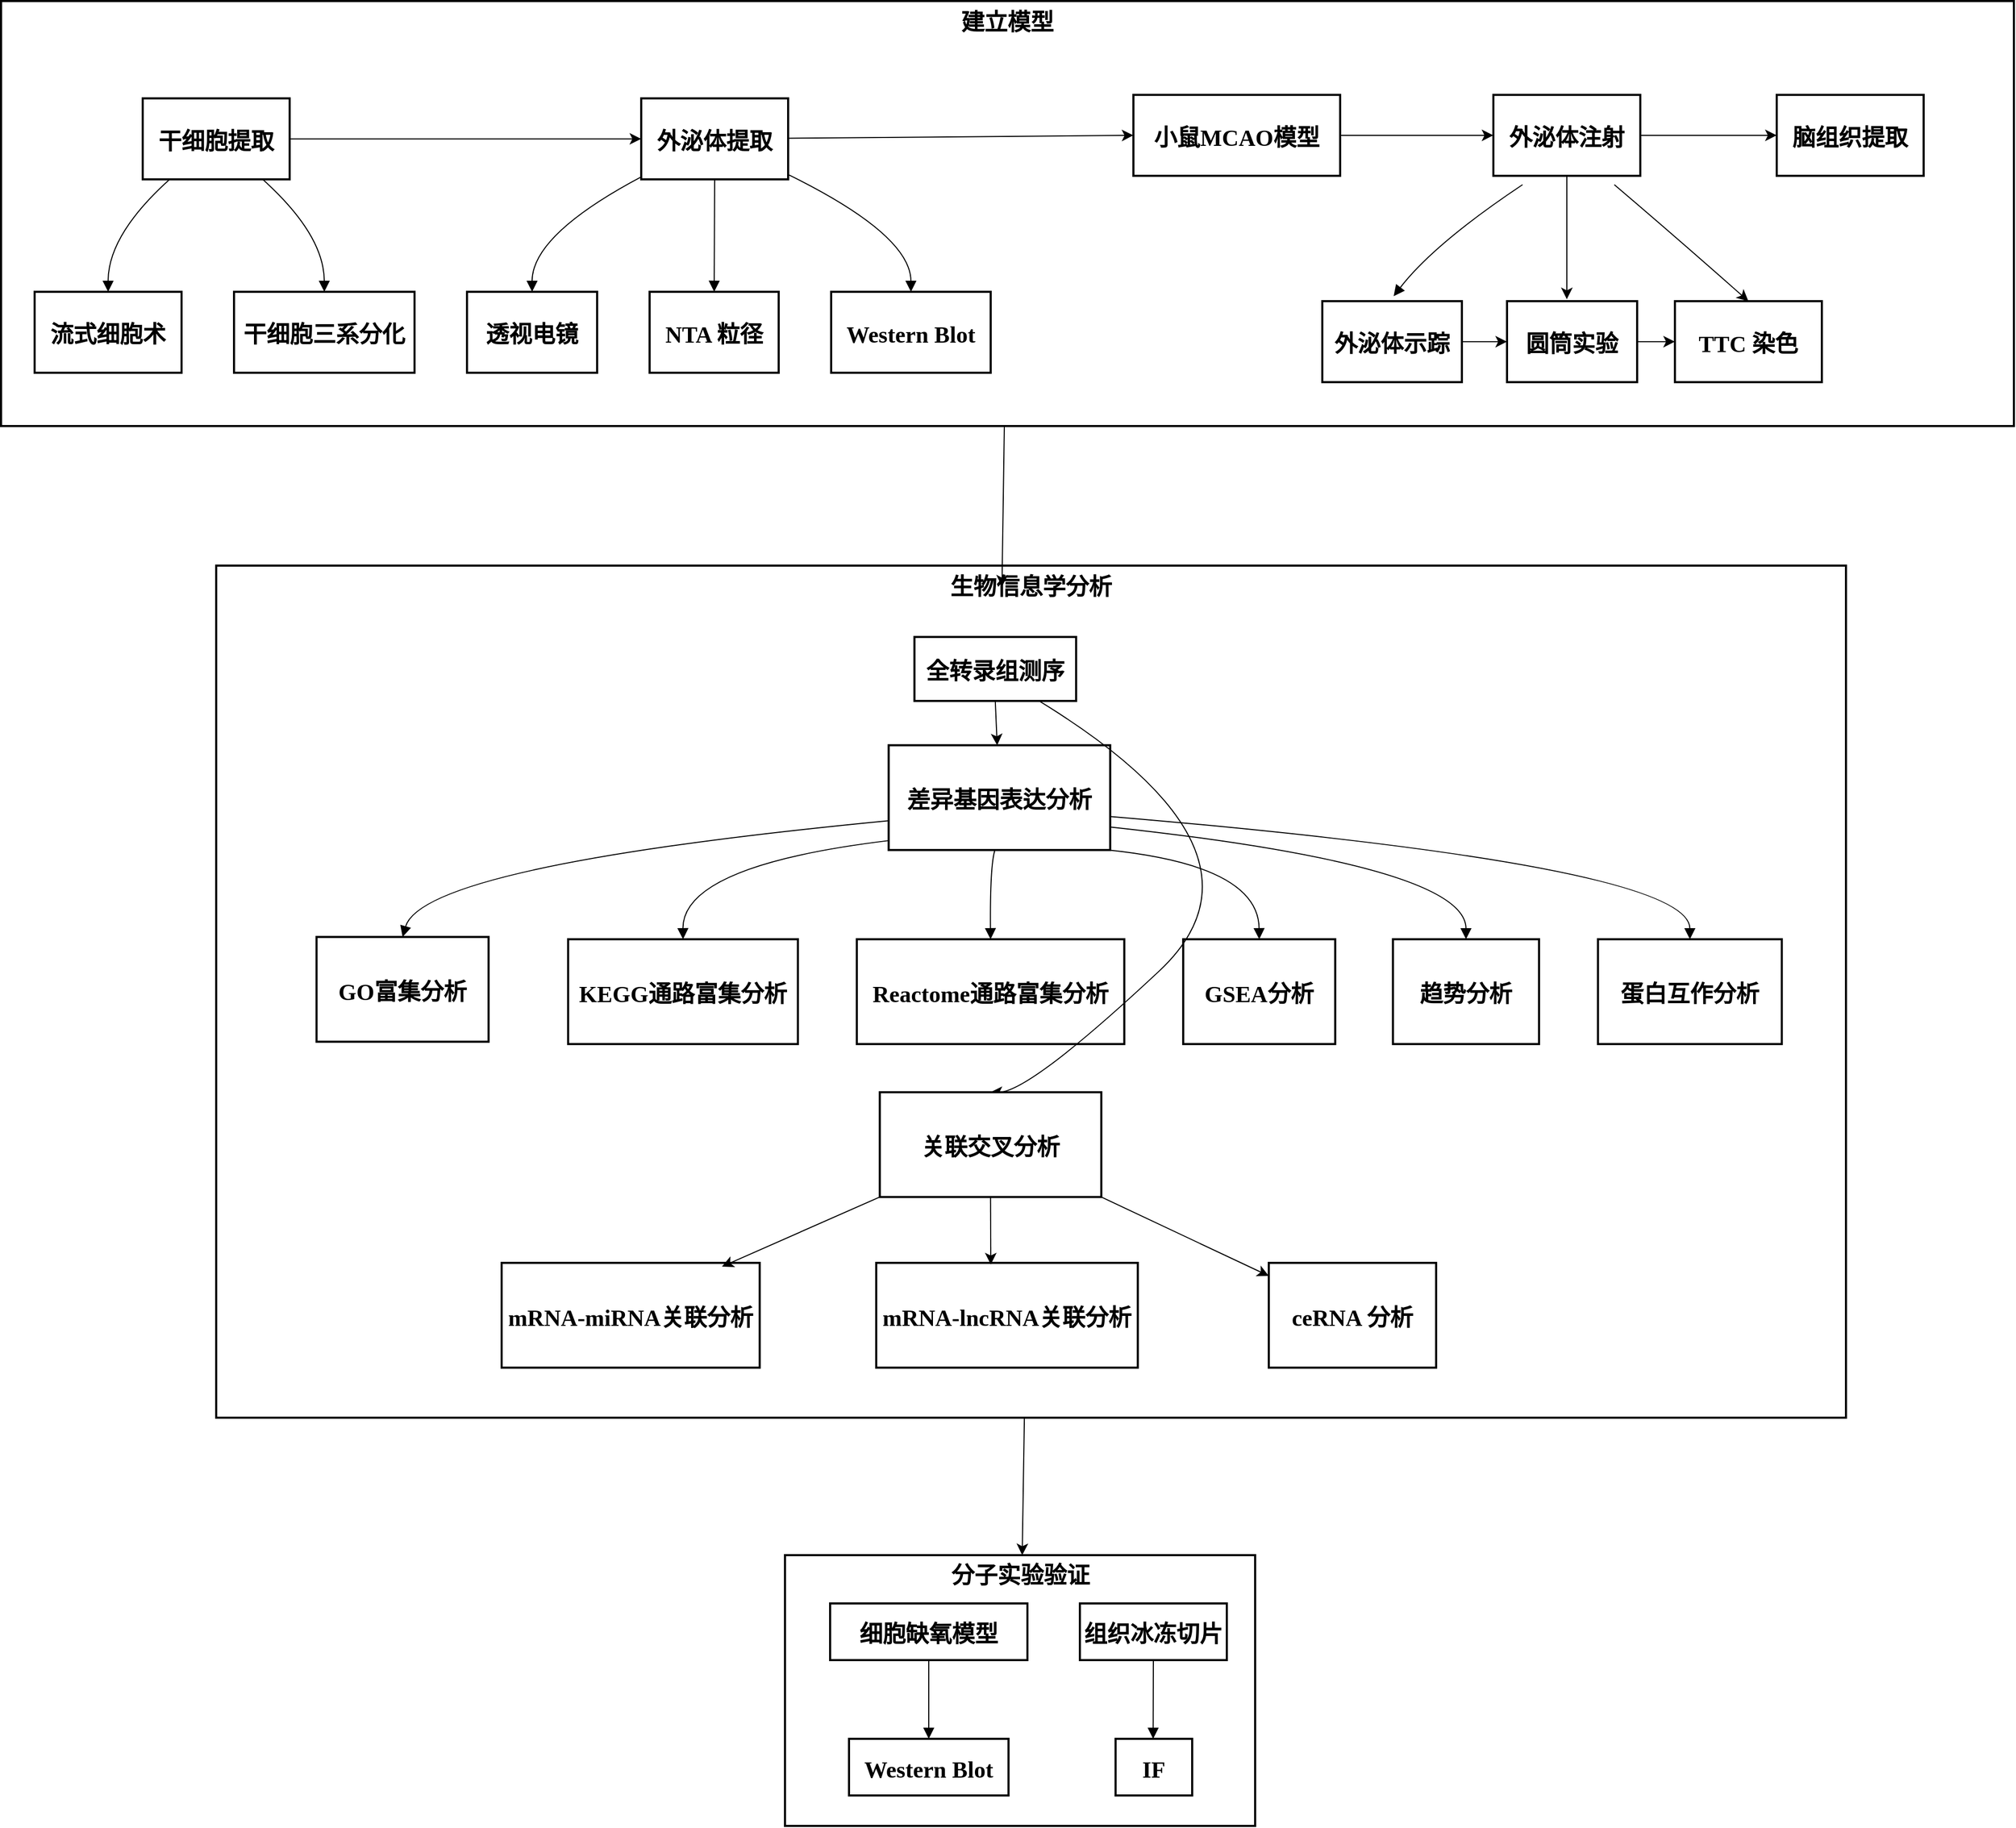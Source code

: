 <mxfile version="26.1.1">
  <diagram id="wTnwUwjs5IdWqpB2WhK5" name="Page-2">
    <mxGraphModel dx="3600" dy="1683" grid="0" gridSize="10" guides="1" tooltips="1" connect="1" arrows="1" fold="1" page="0" pageScale="1" pageWidth="850" pageHeight="1100" math="0" shadow="0">
      <root>
        <mxCell id="0" />
        <mxCell id="1" parent="0" />
        <mxCell id="EZirm6SpU27K8gTGV7a1-26" value="分子实验验证" style="strokeWidth=2;verticalAlign=top;fontFamily=Times New Roman;fontStyle=1;fontSize=22;html=1;" parent="1" vertex="1">
          <mxGeometry x="652" y="2018" width="448" height="258" as="geometry" />
        </mxCell>
        <mxCell id="EZirm6SpU27K8gTGV7a1-27" value="细胞缺氧模型" style="strokeWidth=2;fontFamily=Times New Roman;fontStyle=1;fontSize=22;" parent="EZirm6SpU27K8gTGV7a1-26" vertex="1">
          <mxGeometry x="43" y="46" width="188" height="54" as="geometry" />
        </mxCell>
        <mxCell id="EZirm6SpU27K8gTGV7a1-28" value="Western Blot" style="strokeWidth=2;fontFamily=Times New Roman;fontStyle=1;fontSize=22;" parent="EZirm6SpU27K8gTGV7a1-26" vertex="1">
          <mxGeometry x="61" y="175" width="152" height="54" as="geometry" />
        </mxCell>
        <mxCell id="EZirm6SpU27K8gTGV7a1-29" value="组织冰冻切片" style="strokeWidth=2;fontFamily=Times New Roman;fontStyle=1;fontSize=22;" parent="EZirm6SpU27K8gTGV7a1-26" vertex="1">
          <mxGeometry x="281" y="46" width="140" height="54" as="geometry" />
        </mxCell>
        <mxCell id="EZirm6SpU27K8gTGV7a1-30" value="IF" style="strokeWidth=2;fontFamily=Times New Roman;fontStyle=1;fontSize=22;" parent="EZirm6SpU27K8gTGV7a1-26" vertex="1">
          <mxGeometry x="315" y="175" width="73" height="54" as="geometry" />
        </mxCell>
        <mxCell id="EZirm6SpU27K8gTGV7a1-31" value="" style="curved=1;startArrow=none;endArrow=block;exitX=0.5;exitY=0.99;entryX=0.5;entryY=-0.01;rounded=0;fontSize=22;startSize=8;endSize=8;fontFamily=Times New Roman;fontStyle=1" parent="EZirm6SpU27K8gTGV7a1-26" source="EZirm6SpU27K8gTGV7a1-27" target="EZirm6SpU27K8gTGV7a1-28" edge="1">
          <mxGeometry relative="1" as="geometry">
            <Array as="points" />
          </mxGeometry>
        </mxCell>
        <mxCell id="EZirm6SpU27K8gTGV7a1-32" value="" style="curved=1;startArrow=none;endArrow=block;exitX=0.5;exitY=0.99;entryX=0.49;entryY=-0.01;rounded=0;fontSize=22;startSize=8;endSize=8;fontFamily=Times New Roman;fontStyle=1" parent="EZirm6SpU27K8gTGV7a1-26" source="EZirm6SpU27K8gTGV7a1-29" target="EZirm6SpU27K8gTGV7a1-30" edge="1">
          <mxGeometry relative="1" as="geometry">
            <Array as="points" />
          </mxGeometry>
        </mxCell>
        <mxCell id="EZirm6SpU27K8gTGV7a1-63" value="" style="group" parent="1" vertex="1" connectable="0">
          <mxGeometry x="110" y="1075" width="1553" height="812" as="geometry" />
        </mxCell>
        <mxCell id="EZirm6SpU27K8gTGV7a1-2" value="生物信息学分析" style="strokeWidth=2;verticalAlign=top;container=0;fontFamily=Times New Roman;fontStyle=1;fontSize=22;" parent="EZirm6SpU27K8gTGV7a1-63" vertex="1">
          <mxGeometry width="1553" height="812.0" as="geometry" />
        </mxCell>
        <mxCell id="EZirm6SpU27K8gTGV7a1-3" value="差异基因表达分析" style="strokeWidth=2;fontFamily=Times New Roman;fontStyle=1;fontSize=22;" parent="EZirm6SpU27K8gTGV7a1-63" vertex="1">
          <mxGeometry x="640.791" y="171.191" width="211.085" height="99.857" as="geometry" />
        </mxCell>
        <mxCell id="EZirm6SpU27K8gTGV7a1-4" value="GO富集分析" style="strokeWidth=2;fontFamily=Times New Roman;fontStyle=1;fontSize=22;" parent="EZirm6SpU27K8gTGV7a1-63" vertex="1">
          <mxGeometry x="95.637" y="353.863" width="163.928" height="99.857" as="geometry" />
        </mxCell>
        <mxCell id="EZirm6SpU27K8gTGV7a1-5" value="KEGG通路富集分析" style="strokeWidth=2;fontFamily=Times New Roman;fontStyle=1;fontSize=22;" parent="EZirm6SpU27K8gTGV7a1-63" vertex="1">
          <mxGeometry x="335.348" y="356.072" width="218.945" height="99.857" as="geometry" />
        </mxCell>
        <mxCell id="EZirm6SpU27K8gTGV7a1-6" value="Reactome通路富集分析" style="strokeWidth=2;fontFamily=Times New Roman;fontStyle=1;fontSize=22;" parent="EZirm6SpU27K8gTGV7a1-63" vertex="1">
          <mxGeometry x="610.433" y="356.072" width="254.874" height="99.857" as="geometry" />
        </mxCell>
        <mxCell id="EZirm6SpU27K8gTGV7a1-7" value="GSEA分析" style="strokeWidth=2;fontFamily=Times New Roman;fontStyle=1;fontSize=22;" parent="EZirm6SpU27K8gTGV7a1-63" vertex="1">
          <mxGeometry x="921.447" y="356.072" width="144.841" height="99.857" as="geometry" />
        </mxCell>
        <mxCell id="EZirm6SpU27K8gTGV7a1-8" value="趋势分析" style="strokeWidth=2;fontFamily=Times New Roman;fontStyle=1;fontSize=22;" parent="EZirm6SpU27K8gTGV7a1-63" vertex="1">
          <mxGeometry x="1121.304" y="356.072" width="139.227" height="99.857" as="geometry" />
        </mxCell>
        <mxCell id="EZirm6SpU27K8gTGV7a1-9" value="蛋白互作分析" style="strokeWidth=2;fontFamily=Times New Roman;fontStyle=1;fontSize=22;" parent="EZirm6SpU27K8gTGV7a1-63" vertex="1">
          <mxGeometry x="1316.67" y="356.072" width="175.156" height="99.857" as="geometry" />
        </mxCell>
        <mxCell id="EZirm6SpU27K8gTGV7a1-10" value="mRNA-miRNA关联分析" style="strokeWidth=2;fontFamily=Times New Roman;fontStyle=1;fontSize=22;" parent="EZirm6SpU27K8gTGV7a1-63" vertex="1">
          <mxGeometry x="272.002" y="664.459" width="245.892" height="99.857" as="geometry" />
        </mxCell>
        <mxCell id="EZirm6SpU27K8gTGV7a1-11" value="mRNA-lncRNA关联分析" style="strokeWidth=2;fontFamily=Times New Roman;fontStyle=1;fontSize=22;" parent="EZirm6SpU27K8gTGV7a1-63" vertex="1">
          <mxGeometry x="628.938" y="664.459" width="249.26" height="99.857" as="geometry" />
        </mxCell>
        <mxCell id="EZirm6SpU27K8gTGV7a1-12" value="ceRNA 分析" style="strokeWidth=2;fontFamily=Times New Roman;fontStyle=1;fontSize=22;" parent="EZirm6SpU27K8gTGV7a1-63" vertex="1">
          <mxGeometry x="1003.001" y="664.464" width="159.437" height="99.857" as="geometry" />
        </mxCell>
        <mxCell id="EZirm6SpU27K8gTGV7a1-13" value="" style="curved=1;startArrow=none;endArrow=block;exitX=0;exitY=0.72;entryX=0.5;entryY=-0.01;rounded=0;fontSize=22;startSize=8;endSize=8;fontFamily=Times New Roman;fontStyle=1" parent="EZirm6SpU27K8gTGV7a1-63" source="EZirm6SpU27K8gTGV7a1-3" target="EZirm6SpU27K8gTGV7a1-4" edge="1">
          <mxGeometry relative="1" as="geometry">
            <Array as="points">
              <mxPoint x="197.244" y="285.802" />
            </Array>
          </mxGeometry>
        </mxCell>
        <mxCell id="EZirm6SpU27K8gTGV7a1-14" value="" style="curved=1;startArrow=none;endArrow=block;exitX=0;exitY=0.91;entryX=0.5;entryY=-0.01;rounded=0;fontSize=22;startSize=8;endSize=8;fontFamily=Times New Roman;fontStyle=1" parent="EZirm6SpU27K8gTGV7a1-63" source="EZirm6SpU27K8gTGV7a1-3" target="EZirm6SpU27K8gTGV7a1-5" edge="1">
          <mxGeometry relative="1" as="geometry">
            <Array as="points">
              <mxPoint x="444.259" y="285.802" />
            </Array>
          </mxGeometry>
        </mxCell>
        <mxCell id="EZirm6SpU27K8gTGV7a1-15" value="" style="curved=1;startArrow=none;endArrow=block;exitX=0.48;exitY=0.99;entryX=0.5;entryY=-0.01;rounded=0;fontSize=22;startSize=8;endSize=8;fontFamily=Times New Roman;fontStyle=1" parent="EZirm6SpU27K8gTGV7a1-63" source="EZirm6SpU27K8gTGV7a1-3" target="EZirm6SpU27K8gTGV7a1-6" edge="1">
          <mxGeometry relative="1" as="geometry">
            <Array as="points">
              <mxPoint x="737.308" y="285.802" />
            </Array>
          </mxGeometry>
        </mxCell>
        <mxCell id="EZirm6SpU27K8gTGV7a1-16" value="" style="curved=1;startArrow=none;endArrow=block;exitX=0.98;exitY=0.99;entryX=0.5;entryY=-0.01;rounded=0;fontSize=22;startSize=8;endSize=8;fontFamily=Times New Roman;fontStyle=1" parent="EZirm6SpU27K8gTGV7a1-63" source="EZirm6SpU27K8gTGV7a1-3" target="EZirm6SpU27K8gTGV7a1-7" edge="1">
          <mxGeometry relative="1" as="geometry">
            <Array as="points">
              <mxPoint x="993.306" y="285.802" />
            </Array>
          </mxGeometry>
        </mxCell>
        <mxCell id="EZirm6SpU27K8gTGV7a1-17" value="" style="curved=1;startArrow=none;endArrow=block;exitX=1;exitY=0.78;entryX=0.5;entryY=-0.01;rounded=0;fontSize=22;startSize=8;endSize=8;fontFamily=Times New Roman;fontStyle=1" parent="EZirm6SpU27K8gTGV7a1-63" source="EZirm6SpU27K8gTGV7a1-3" target="EZirm6SpU27K8gTGV7a1-8" edge="1">
          <mxGeometry relative="1" as="geometry">
            <Array as="points">
              <mxPoint x="1190.917" y="285.802" />
            </Array>
          </mxGeometry>
        </mxCell>
        <mxCell id="EZirm6SpU27K8gTGV7a1-18" value="" style="curved=1;startArrow=none;endArrow=block;exitX=1;exitY=0.68;entryX=0.5;entryY=-0.01;rounded=0;fontSize=22;startSize=8;endSize=8;fontFamily=Times New Roman;fontStyle=1" parent="EZirm6SpU27K8gTGV7a1-63" source="EZirm6SpU27K8gTGV7a1-3" target="EZirm6SpU27K8gTGV7a1-9" edge="1">
          <mxGeometry relative="1" as="geometry">
            <Array as="points">
              <mxPoint x="1404.248" y="285.802" />
            </Array>
          </mxGeometry>
        </mxCell>
        <mxCell id="EZirm6SpU27K8gTGV7a1-19" style="edgeStyle=none;curved=1;rounded=0;orthogonalLoop=1;jettySize=auto;html=1;exitX=0.5;exitY=1;exitDx=0;exitDy=0;fontSize=22;startSize=8;endSize=8;fontFamily=Times New Roman;fontStyle=1" parent="EZirm6SpU27K8gTGV7a1-63" source="EZirm6SpU27K8gTGV7a1-21" target="EZirm6SpU27K8gTGV7a1-3" edge="1">
          <mxGeometry relative="1" as="geometry" />
        </mxCell>
        <mxCell id="EZirm6SpU27K8gTGV7a1-20" style="edgeStyle=none;curved=1;rounded=0;orthogonalLoop=1;jettySize=auto;html=1;exitX=0.5;exitY=1;exitDx=0;exitDy=0;fontSize=22;startSize=8;endSize=8;fontFamily=Times New Roman;fontStyle=1;entryX=0.5;entryY=0;entryDx=0;entryDy=0;" parent="EZirm6SpU27K8gTGV7a1-63" target="EZirm6SpU27K8gTGV7a1-23" edge="1">
          <mxGeometry relative="1" as="geometry">
            <Array as="points">
              <mxPoint x="1022" y="271.001" />
              <mxPoint x="775" y="501.854" />
            </Array>
            <mxPoint x="775.0" y="123.457" as="sourcePoint" />
            <mxPoint x="835.775" y="496.334" as="targetPoint" />
          </mxGeometry>
        </mxCell>
        <mxCell id="EZirm6SpU27K8gTGV7a1-21" value="全转录组测序" style="strokeWidth=2;fontFamily=Times New Roman;fontStyle=1;fontSize=22;" parent="EZirm6SpU27K8gTGV7a1-63" vertex="1">
          <mxGeometry x="665.338" y="67.988" width="154.063" height="60.979" as="geometry" />
        </mxCell>
        <mxCell id="EZirm6SpU27K8gTGV7a1-22" style="edgeStyle=none;curved=1;rounded=0;orthogonalLoop=1;jettySize=auto;html=1;exitX=1;exitY=1;exitDx=0;exitDy=0;fontSize=22;startSize=8;endSize=8;fontFamily=Times New Roman;fontStyle=1" parent="EZirm6SpU27K8gTGV7a1-63" source="EZirm6SpU27K8gTGV7a1-23" target="EZirm6SpU27K8gTGV7a1-12" edge="1">
          <mxGeometry relative="1" as="geometry" />
        </mxCell>
        <mxCell id="EZirm6SpU27K8gTGV7a1-23" value="关联交叉分析" style="strokeWidth=2;fontFamily=Times New Roman;fontStyle=1;fontSize=22;" parent="EZirm6SpU27K8gTGV7a1-63" vertex="1">
          <mxGeometry x="632.328" y="501.844" width="211.085" height="99.857" as="geometry" />
        </mxCell>
        <mxCell id="EZirm6SpU27K8gTGV7a1-24" style="edgeStyle=none;curved=1;rounded=0;orthogonalLoop=1;jettySize=auto;html=1;exitX=0.5;exitY=1;exitDx=0;exitDy=0;entryX=0.438;entryY=0.015;entryDx=0;entryDy=0;entryPerimeter=0;fontSize=22;startSize=8;endSize=8;fontFamily=Times New Roman;fontStyle=1" parent="EZirm6SpU27K8gTGV7a1-63" source="EZirm6SpU27K8gTGV7a1-23" target="EZirm6SpU27K8gTGV7a1-11" edge="1">
          <mxGeometry relative="1" as="geometry" />
        </mxCell>
        <mxCell id="EZirm6SpU27K8gTGV7a1-25" style="edgeStyle=none;curved=1;rounded=0;orthogonalLoop=1;jettySize=auto;html=1;exitX=0;exitY=1;exitDx=0;exitDy=0;entryX=0.854;entryY=0.035;entryDx=0;entryDy=0;entryPerimeter=0;fontSize=22;startSize=8;endSize=8;fontFamily=Times New Roman;fontStyle=1" parent="EZirm6SpU27K8gTGV7a1-63" source="EZirm6SpU27K8gTGV7a1-23" target="EZirm6SpU27K8gTGV7a1-10" edge="1">
          <mxGeometry relative="1" as="geometry" />
        </mxCell>
        <mxCell id="EZirm6SpU27K8gTGV7a1-65" style="edgeStyle=none;curved=1;rounded=0;orthogonalLoop=1;jettySize=auto;html=1;fontSize=12;startSize=8;endSize=8;" parent="1" source="EZirm6SpU27K8gTGV7a1-2" target="EZirm6SpU27K8gTGV7a1-26" edge="1">
          <mxGeometry relative="1" as="geometry" />
        </mxCell>
        <mxCell id="EZirm6SpU27K8gTGV7a1-64" style="edgeStyle=none;curved=1;rounded=0;orthogonalLoop=1;jettySize=auto;html=1;fontSize=12;startSize=8;endSize=8;" parent="1" source="EZirm6SpU27K8gTGV7a1-33" edge="1">
          <mxGeometry relative="1" as="geometry">
            <mxPoint x="858.75" y="1095" as="targetPoint" />
          </mxGeometry>
        </mxCell>
        <mxCell id="EZirm6SpU27K8gTGV7a1-33" value="建立模型" style="strokeWidth=2;verticalAlign=top;fontFamily=Times New Roman;fontStyle=1;fontSize=22;container=0;" parent="1" vertex="1">
          <mxGeometry x="-95" y="537" width="1918" height="405" as="geometry" />
        </mxCell>
        <mxCell id="EZirm6SpU27K8gTGV7a1-56" style="edgeStyle=none;curved=1;rounded=0;orthogonalLoop=1;jettySize=auto;html=1;entryX=0;entryY=0.5;entryDx=0;entryDy=0;fontSize=12;startSize=8;endSize=8;" parent="1" source="EZirm6SpU27K8gTGV7a1-34" target="EZirm6SpU27K8gTGV7a1-37" edge="1">
          <mxGeometry relative="1" as="geometry" />
        </mxCell>
        <mxCell id="EZirm6SpU27K8gTGV7a1-34" value="干细胞提取" style="strokeWidth=2;fontFamily=Times New Roman;fontStyle=1;fontSize=22;" parent="1" vertex="1">
          <mxGeometry x="40" y="629.734" width="140" height="77.166" as="geometry" />
        </mxCell>
        <mxCell id="EZirm6SpU27K8gTGV7a1-35" value="流式细胞术" style="strokeWidth=2;fontFamily=Times New Roman;fontStyle=1;fontSize=22;" parent="1" vertex="1">
          <mxGeometry x="-63" y="814.076" width="140" height="77.166" as="geometry" />
        </mxCell>
        <mxCell id="EZirm6SpU27K8gTGV7a1-36" value="干细胞三系分化" style="strokeWidth=2;fontFamily=Times New Roman;fontStyle=1;fontSize=22;" parent="1" vertex="1">
          <mxGeometry x="127" y="814.076" width="172" height="77.166" as="geometry" />
        </mxCell>
        <mxCell id="EZirm6SpU27K8gTGV7a1-57" style="edgeStyle=none;curved=1;rounded=0;orthogonalLoop=1;jettySize=auto;html=1;entryX=0;entryY=0.5;entryDx=0;entryDy=0;fontSize=12;startSize=8;endSize=8;" parent="1" source="EZirm6SpU27K8gTGV7a1-37" target="EZirm6SpU27K8gTGV7a1-43" edge="1">
          <mxGeometry relative="1" as="geometry" />
        </mxCell>
        <mxCell id="EZirm6SpU27K8gTGV7a1-37" value="外泌体提取" style="strokeWidth=2;fontFamily=Times New Roman;fontStyle=1;fontSize=22;" parent="1" vertex="1">
          <mxGeometry x="515" y="629.734" width="140" height="77.166" as="geometry" />
        </mxCell>
        <mxCell id="EZirm6SpU27K8gTGV7a1-38" value="透视电镜" style="strokeWidth=2;fontFamily=Times New Roman;fontStyle=1;fontSize=22;" parent="1" vertex="1">
          <mxGeometry x="349" y="814.076" width="124" height="77.166" as="geometry" />
        </mxCell>
        <mxCell id="EZirm6SpU27K8gTGV7a1-39" value="NTA 粒径" style="strokeWidth=2;fontFamily=Times New Roman;fontStyle=1;fontSize=22;" parent="1" vertex="1">
          <mxGeometry x="523" y="814.076" width="123" height="77.166" as="geometry" />
        </mxCell>
        <mxCell id="EZirm6SpU27K8gTGV7a1-40" value="Western Blot" style="strokeWidth=2;fontFamily=Times New Roman;fontStyle=1;fontSize=22;" parent="1" vertex="1">
          <mxGeometry x="696" y="814.076" width="152" height="77.166" as="geometry" />
        </mxCell>
        <mxCell id="EZirm6SpU27K8gTGV7a1-55" style="edgeStyle=none;curved=1;rounded=0;orthogonalLoop=1;jettySize=auto;html=1;exitX=0.75;exitY=1;exitDx=0;exitDy=0;entryX=0.5;entryY=0;entryDx=0;entryDy=0;fontSize=12;startSize=8;endSize=8;" parent="1" target="EZirm6SpU27K8gTGV7a1-52" edge="1">
          <mxGeometry relative="1" as="geometry">
            <mxPoint x="1442.25" y="712.004" as="sourcePoint" />
            <Array as="points">
              <mxPoint x="1500.5" y="761.509" />
            </Array>
          </mxGeometry>
        </mxCell>
        <mxCell id="EZirm6SpU27K8gTGV7a1-58" style="edgeStyle=none;curved=1;rounded=0;orthogonalLoop=1;jettySize=auto;html=1;entryX=0;entryY=0.5;entryDx=0;entryDy=0;fontSize=12;startSize=8;endSize=8;" parent="1" source="EZirm6SpU27K8gTGV7a1-43" target="EZirm6SpU27K8gTGV7a1-45" edge="1">
          <mxGeometry relative="1" as="geometry" />
        </mxCell>
        <mxCell id="EZirm6SpU27K8gTGV7a1-43" value="小鼠MCAO模型" style="strokeWidth=2;fontFamily=Times New Roman;fontStyle=1;fontSize=22;" parent="1" vertex="1">
          <mxGeometry x="984" y="626.397" width="197" height="77.166" as="geometry" />
        </mxCell>
        <mxCell id="EZirm6SpU27K8gTGV7a1-46" value="" style="curved=1;startArrow=none;endArrow=block;exitX=0.19;exitY=0.99;entryX=0.5;entryY=-0.01;rounded=0;fontSize=22;startSize=8;endSize=8;fontFamily=Times New Roman;fontStyle=1" parent="1" source="EZirm6SpU27K8gTGV7a1-34" target="EZirm6SpU27K8gTGV7a1-35" edge="1">
          <mxGeometry relative="1" as="geometry">
            <Array as="points">
              <mxPoint x="7" y="759.774" />
            </Array>
          </mxGeometry>
        </mxCell>
        <mxCell id="EZirm6SpU27K8gTGV7a1-47" value="" style="curved=1;startArrow=none;endArrow=block;exitX=0.81;exitY=0.99;entryX=0.5;entryY=-0.01;rounded=0;fontSize=22;startSize=8;endSize=8;fontFamily=Times New Roman;fontStyle=1" parent="1" source="EZirm6SpU27K8gTGV7a1-34" target="EZirm6SpU27K8gTGV7a1-36" edge="1">
          <mxGeometry relative="1" as="geometry">
            <Array as="points">
              <mxPoint x="213" y="759.774" />
            </Array>
          </mxGeometry>
        </mxCell>
        <mxCell id="EZirm6SpU27K8gTGV7a1-48" value="" style="curved=1;startArrow=none;endArrow=block;exitX=0;exitY=0.97;entryX=0.5;entryY=-0.01;rounded=0;fontSize=22;startSize=8;endSize=8;fontFamily=Times New Roman;fontStyle=1" parent="1" source="EZirm6SpU27K8gTGV7a1-37" target="EZirm6SpU27K8gTGV7a1-38" edge="1">
          <mxGeometry relative="1" as="geometry">
            <Array as="points">
              <mxPoint x="411" y="759.774" />
            </Array>
          </mxGeometry>
        </mxCell>
        <mxCell id="EZirm6SpU27K8gTGV7a1-49" value="" style="curved=1;startArrow=none;endArrow=block;exitX=0.5;exitY=0.99;entryX=0.5;entryY=-0.01;rounded=0;fontSize=22;startSize=8;endSize=8;fontFamily=Times New Roman;fontStyle=1" parent="1" source="EZirm6SpU27K8gTGV7a1-37" target="EZirm6SpU27K8gTGV7a1-39" edge="1">
          <mxGeometry relative="1" as="geometry">
            <Array as="points" />
          </mxGeometry>
        </mxCell>
        <mxCell id="EZirm6SpU27K8gTGV7a1-50" value="" style="curved=1;startArrow=none;endArrow=block;exitX=1;exitY=0.94;entryX=0.5;entryY=-0.01;rounded=0;fontSize=22;startSize=8;endSize=8;fontFamily=Times New Roman;fontStyle=1" parent="1" source="EZirm6SpU27K8gTGV7a1-37" target="EZirm6SpU27K8gTGV7a1-40" edge="1">
          <mxGeometry relative="1" as="geometry">
            <Array as="points">
              <mxPoint x="772" y="759.774" />
            </Array>
          </mxGeometry>
        </mxCell>
        <mxCell id="EZirm6SpU27K8gTGV7a1-51" value="" style="curved=1;startArrow=none;endArrow=block;exitX=0.31;exitY=0.99;entryX=0.5;entryY=-0.01;rounded=0;fontSize=22;startSize=8;endSize=8;fontFamily=Times New Roman;fontStyle=1" parent="1" edge="1">
          <mxGeometry relative="1" as="geometry">
            <Array as="points">
              <mxPoint x="1270.5" y="768.214" />
            </Array>
            <mxPoint x="1354.806" y="712.004" as="sourcePoint" />
            <mxPoint x="1232" y="818.227" as="targetPoint" />
          </mxGeometry>
        </mxCell>
        <mxCell id="EZirm6SpU27K8gTGV7a1-59" style="edgeStyle=none;curved=1;rounded=0;orthogonalLoop=1;jettySize=auto;html=1;fontSize=12;startSize=8;endSize=8;" parent="1" source="EZirm6SpU27K8gTGV7a1-45" target="EZirm6SpU27K8gTGV7a1-53" edge="1">
          <mxGeometry relative="1" as="geometry" />
        </mxCell>
        <mxCell id="EZirm6SpU27K8gTGV7a1-60" style="edgeStyle=none;curved=1;rounded=0;orthogonalLoop=1;jettySize=auto;html=1;fontSize=12;startSize=8;endSize=8;" parent="1" source="EZirm6SpU27K8gTGV7a1-45" edge="1">
          <mxGeometry relative="1" as="geometry">
            <mxPoint x="1397" y="821.133" as="targetPoint" />
          </mxGeometry>
        </mxCell>
        <mxCell id="EZirm6SpU27K8gTGV7a1-45" value="外泌体注射" style="strokeWidth=2;fontFamily=Times New Roman;fontStyle=1;fontSize=22;" parent="1" vertex="1">
          <mxGeometry x="1327" y="626.4" width="140" height="77.166" as="geometry" />
        </mxCell>
        <mxCell id="EZirm6SpU27K8gTGV7a1-52" value="TTC 染色" style="strokeWidth=2;fontFamily=Times New Roman;fontStyle=1;fontSize=22;" parent="1" vertex="1">
          <mxGeometry x="1500" y="822.999" width="140" height="77.166" as="geometry" />
        </mxCell>
        <mxCell id="EZirm6SpU27K8gTGV7a1-53" value="脑组织提取" style="strokeWidth=2;fontFamily=Times New Roman;fontStyle=1;fontSize=22;" parent="1" vertex="1">
          <mxGeometry x="1597" y="626.4" width="140" height="77.166" as="geometry" />
        </mxCell>
        <mxCell id="EZirm6SpU27K8gTGV7a1-70" style="edgeStyle=none;curved=1;rounded=0;orthogonalLoop=1;jettySize=auto;html=1;exitX=1;exitY=0.5;exitDx=0;exitDy=0;fontSize=12;startSize=8;endSize=8;" parent="1" source="EZirm6SpU27K8gTGV7a1-67" target="EZirm6SpU27K8gTGV7a1-68" edge="1">
          <mxGeometry relative="1" as="geometry" />
        </mxCell>
        <mxCell id="EZirm6SpU27K8gTGV7a1-67" value="外泌体示踪" style="strokeWidth=2;fontFamily=Times New Roman;fontStyle=1;fontSize=22;" parent="1" vertex="1">
          <mxGeometry x="1164" y="822.99" width="133" height="77.17" as="geometry" />
        </mxCell>
        <mxCell id="EZirm6SpU27K8gTGV7a1-69" style="edgeStyle=none;curved=1;rounded=0;orthogonalLoop=1;jettySize=auto;html=1;exitX=1;exitY=0.5;exitDx=0;exitDy=0;entryX=0;entryY=0.5;entryDx=0;entryDy=0;fontSize=12;startSize=8;endSize=8;" parent="1" source="EZirm6SpU27K8gTGV7a1-68" target="EZirm6SpU27K8gTGV7a1-52" edge="1">
          <mxGeometry relative="1" as="geometry" />
        </mxCell>
        <mxCell id="EZirm6SpU27K8gTGV7a1-68" value="圆筒实验" style="strokeWidth=2;fontFamily=Times New Roman;fontStyle=1;fontSize=22;" parent="1" vertex="1">
          <mxGeometry x="1340" y="822.997" width="124" height="77.166" as="geometry" />
        </mxCell>
      </root>
    </mxGraphModel>
  </diagram>
</mxfile>
